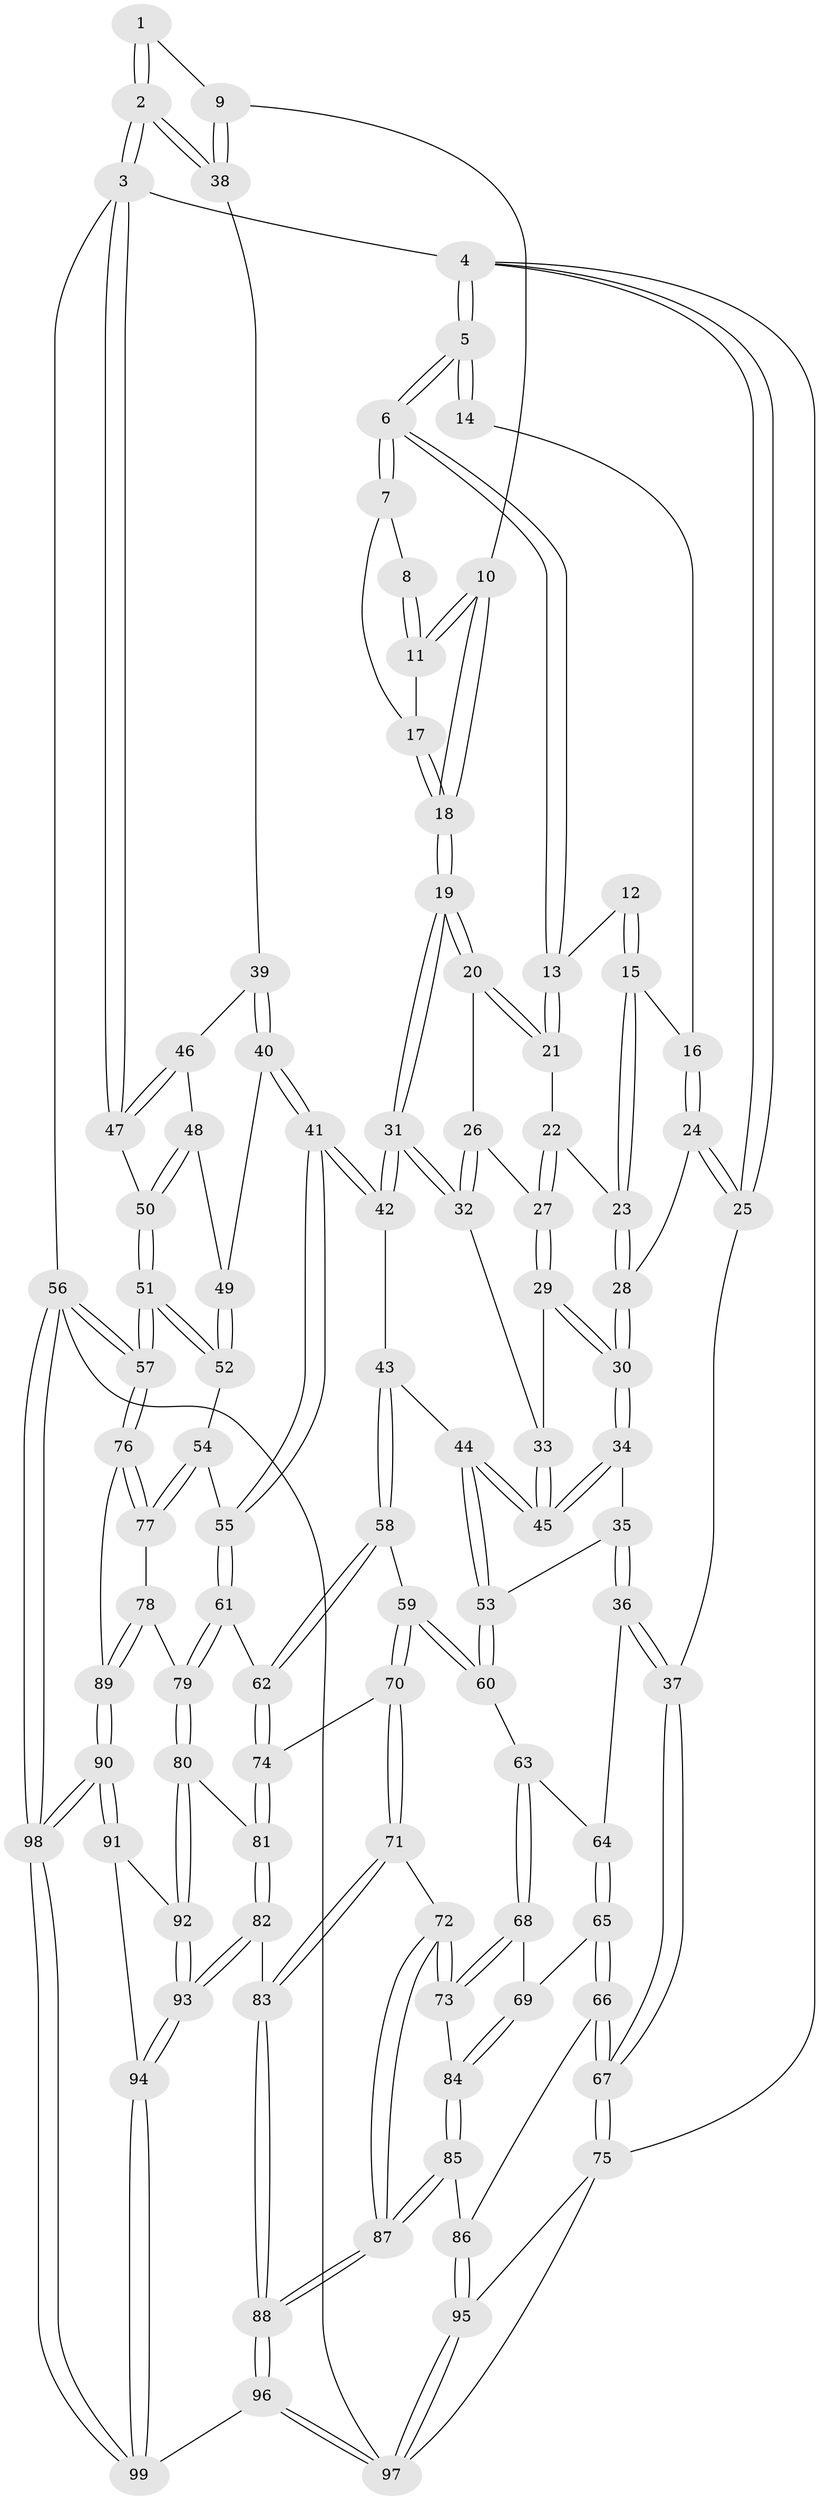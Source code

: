 // Generated by graph-tools (version 1.1) at 2025/03/03/09/25 03:03:22]
// undirected, 99 vertices, 244 edges
graph export_dot {
graph [start="1"]
  node [color=gray90,style=filled];
  1 [pos="+0.805326823632632+0"];
  2 [pos="+1+0"];
  3 [pos="+1+0"];
  4 [pos="+0+0"];
  5 [pos="+0+0"];
  6 [pos="+0.45009654495015766+0"];
  7 [pos="+0.4705596188717965+0"];
  8 [pos="+0.7264803748446412+0"];
  9 [pos="+0.778583021103119+0.16232877626711115"];
  10 [pos="+0.7365803656251377+0.16186360407827918"];
  11 [pos="+0.7119077295908829+0.07784667665328718"];
  12 [pos="+0.21341508205152143+0.015519601469190366"];
  13 [pos="+0.4455512333386804+0"];
  14 [pos="+0.07889433698449243+0"];
  15 [pos="+0.2540225871883279+0.0955633610275725"];
  16 [pos="+0.1348925086347756+0.05414231883598462"];
  17 [pos="+0.5519551675918117+0"];
  18 [pos="+0.6844015955183802+0.1806849575305427"];
  19 [pos="+0.6606159966162432+0.19688057091118866"];
  20 [pos="+0.5208557060058749+0.0892663167136176"];
  21 [pos="+0.43207921230256513+0"];
  22 [pos="+0.4107618677510567+0"];
  23 [pos="+0.26251097963952397+0.09924888799001098"];
  24 [pos="+0.10789124340967472+0.19585204801099163"];
  25 [pos="+0+0.36572805699555594"];
  26 [pos="+0.4915300738092262+0.19124128518232217"];
  27 [pos="+0.4071742175646363+0.17758947745577275"];
  28 [pos="+0.2539794377231257+0.1815932517568208"];
  29 [pos="+0.3280068197308315+0.283235061565789"];
  30 [pos="+0.32503329028665245+0.28522692322611964"];
  31 [pos="+0.6205605559506662+0.2587084634431539"];
  32 [pos="+0.5370508701856472+0.24407388729755697"];
  33 [pos="+0.48188079311920573+0.27349875236446747"];
  34 [pos="+0.3238929833894988+0.2897978580561527"];
  35 [pos="+0.28538070012213146+0.3366349924074709"];
  36 [pos="+0.07840436652831677+0.43948144520854965"];
  37 [pos="+0+0.39428220487603866"];
  38 [pos="+0.8053145871502281+0.17051157788839807"];
  39 [pos="+0.8330069859871333+0.2082968730732636"];
  40 [pos="+0.7550774710351301+0.4257627193582133"];
  41 [pos="+0.7217941005602442+0.46521280314930663"];
  42 [pos="+0.6340632285424977+0.42452263077600605"];
  43 [pos="+0.577303641090881+0.4462271010442413"];
  44 [pos="+0.5021362209933532+0.4343974686626811"];
  45 [pos="+0.4909938519439674+0.4211178918754115"];
  46 [pos="+0.8581516697572422+0.22221169866001914"];
  47 [pos="+1+0.038317031217398906"];
  48 [pos="+0.9312879449821414+0.30492261689503863"];
  49 [pos="+0.9149571351667544+0.35173103120706095"];
  50 [pos="+1+0.28970916024019355"];
  51 [pos="+1+0.5399824790155946"];
  52 [pos="+0.9787553853617801+0.5426749608935295"];
  53 [pos="+0.3775553116991603+0.5151068573817553"];
  54 [pos="+0.8867919084104937+0.5757048175058418"];
  55 [pos="+0.7942959847931611+0.5795158108905348"];
  56 [pos="+1+1"];
  57 [pos="+1+0.8583746030375407"];
  58 [pos="+0.5453345691045495+0.5491031072499852"];
  59 [pos="+0.42576107413975595+0.6129997743609397"];
  60 [pos="+0.35553545525720903+0.564946196826207"];
  61 [pos="+0.770574016364767+0.6257512776715161"];
  62 [pos="+0.5673214415685357+0.6405227938744953"];
  63 [pos="+0.35278829913494114+0.5660678009762921"];
  64 [pos="+0.14589906684663023+0.5143913818957788"];
  65 [pos="+0.18180873267971528+0.7152750479413359"];
  66 [pos="+0.11722463032966034+0.7507360055453848"];
  67 [pos="+0+0.7096734375807239"];
  68 [pos="+0.3429207994343954+0.5891715155638888"];
  69 [pos="+0.20670141241862566+0.7241921435403896"];
  70 [pos="+0.4718317348283191+0.7028059361565807"];
  71 [pos="+0.4047098432827333+0.7767160768987809"];
  72 [pos="+0.3790336385188747+0.7751585331856369"];
  73 [pos="+0.34235795250766987+0.7624156622569948"];
  74 [pos="+0.525962159166432+0.7033897343181058"];
  75 [pos="+0+0.8957722582447497"];
  76 [pos="+1+0.8239178866831333"];
  77 [pos="+0.9507063964656773+0.7490090884664706"];
  78 [pos="+0.8592565110281416+0.8085847193564375"];
  79 [pos="+0.7494357874884293+0.7443884146042099"];
  80 [pos="+0.7410483697074176+0.7530749614448042"];
  81 [pos="+0.601693956498841+0.782273286648366"];
  82 [pos="+0.5435167052796575+0.9027371916873141"];
  83 [pos="+0.4373270251377057+0.8341553023864742"];
  84 [pos="+0.2600193347775212+0.7686985080752456"];
  85 [pos="+0.2434646456635687+0.8816308518864333"];
  86 [pos="+0.12271153051332274+0.8883644564354791"];
  87 [pos="+0.29959468293691394+0.9657995999210507"];
  88 [pos="+0.3159100350036899+1"];
  89 [pos="+0.886760065340645+0.8590355090019415"];
  90 [pos="+0.841041407029115+1"];
  91 [pos="+0.7424533763017535+0.8436749596214543"];
  92 [pos="+0.7396144314926374+0.7747181491521921"];
  93 [pos="+0.5646300486917163+1"];
  94 [pos="+0.5649623982884328+1"];
  95 [pos="+0.1101523384108375+0.9032717277757217"];
  96 [pos="+0.33755280994125286+1"];
  97 [pos="+0.20215264761698126+1"];
  98 [pos="+0.8441633994860611+1"];
  99 [pos="+0.5677400140041278+1"];
  1 -- 2;
  1 -- 2;
  1 -- 9;
  2 -- 3;
  2 -- 3;
  2 -- 38;
  2 -- 38;
  3 -- 4;
  3 -- 47;
  3 -- 47;
  3 -- 56;
  4 -- 5;
  4 -- 5;
  4 -- 25;
  4 -- 25;
  4 -- 75;
  5 -- 6;
  5 -- 6;
  5 -- 14;
  5 -- 14;
  6 -- 7;
  6 -- 7;
  6 -- 13;
  6 -- 13;
  7 -- 8;
  7 -- 17;
  8 -- 11;
  8 -- 11;
  9 -- 10;
  9 -- 38;
  9 -- 38;
  10 -- 11;
  10 -- 11;
  10 -- 18;
  10 -- 18;
  11 -- 17;
  12 -- 13;
  12 -- 15;
  12 -- 15;
  13 -- 21;
  13 -- 21;
  14 -- 16;
  15 -- 16;
  15 -- 23;
  15 -- 23;
  16 -- 24;
  16 -- 24;
  17 -- 18;
  17 -- 18;
  18 -- 19;
  18 -- 19;
  19 -- 20;
  19 -- 20;
  19 -- 31;
  19 -- 31;
  20 -- 21;
  20 -- 21;
  20 -- 26;
  21 -- 22;
  22 -- 23;
  22 -- 27;
  22 -- 27;
  23 -- 28;
  23 -- 28;
  24 -- 25;
  24 -- 25;
  24 -- 28;
  25 -- 37;
  26 -- 27;
  26 -- 32;
  26 -- 32;
  27 -- 29;
  27 -- 29;
  28 -- 30;
  28 -- 30;
  29 -- 30;
  29 -- 30;
  29 -- 33;
  30 -- 34;
  30 -- 34;
  31 -- 32;
  31 -- 32;
  31 -- 42;
  31 -- 42;
  32 -- 33;
  33 -- 45;
  33 -- 45;
  34 -- 35;
  34 -- 45;
  34 -- 45;
  35 -- 36;
  35 -- 36;
  35 -- 53;
  36 -- 37;
  36 -- 37;
  36 -- 64;
  37 -- 67;
  37 -- 67;
  38 -- 39;
  39 -- 40;
  39 -- 40;
  39 -- 46;
  40 -- 41;
  40 -- 41;
  40 -- 49;
  41 -- 42;
  41 -- 42;
  41 -- 55;
  41 -- 55;
  42 -- 43;
  43 -- 44;
  43 -- 58;
  43 -- 58;
  44 -- 45;
  44 -- 45;
  44 -- 53;
  44 -- 53;
  46 -- 47;
  46 -- 47;
  46 -- 48;
  47 -- 50;
  48 -- 49;
  48 -- 50;
  48 -- 50;
  49 -- 52;
  49 -- 52;
  50 -- 51;
  50 -- 51;
  51 -- 52;
  51 -- 52;
  51 -- 57;
  51 -- 57;
  52 -- 54;
  53 -- 60;
  53 -- 60;
  54 -- 55;
  54 -- 77;
  54 -- 77;
  55 -- 61;
  55 -- 61;
  56 -- 57;
  56 -- 57;
  56 -- 98;
  56 -- 98;
  56 -- 97;
  57 -- 76;
  57 -- 76;
  58 -- 59;
  58 -- 62;
  58 -- 62;
  59 -- 60;
  59 -- 60;
  59 -- 70;
  59 -- 70;
  60 -- 63;
  61 -- 62;
  61 -- 79;
  61 -- 79;
  62 -- 74;
  62 -- 74;
  63 -- 64;
  63 -- 68;
  63 -- 68;
  64 -- 65;
  64 -- 65;
  65 -- 66;
  65 -- 66;
  65 -- 69;
  66 -- 67;
  66 -- 67;
  66 -- 86;
  67 -- 75;
  67 -- 75;
  68 -- 69;
  68 -- 73;
  68 -- 73;
  69 -- 84;
  69 -- 84;
  70 -- 71;
  70 -- 71;
  70 -- 74;
  71 -- 72;
  71 -- 83;
  71 -- 83;
  72 -- 73;
  72 -- 73;
  72 -- 87;
  72 -- 87;
  73 -- 84;
  74 -- 81;
  74 -- 81;
  75 -- 95;
  75 -- 97;
  76 -- 77;
  76 -- 77;
  76 -- 89;
  77 -- 78;
  78 -- 79;
  78 -- 89;
  78 -- 89;
  79 -- 80;
  79 -- 80;
  80 -- 81;
  80 -- 92;
  80 -- 92;
  81 -- 82;
  81 -- 82;
  82 -- 83;
  82 -- 93;
  82 -- 93;
  83 -- 88;
  83 -- 88;
  84 -- 85;
  84 -- 85;
  85 -- 86;
  85 -- 87;
  85 -- 87;
  86 -- 95;
  86 -- 95;
  87 -- 88;
  87 -- 88;
  88 -- 96;
  88 -- 96;
  89 -- 90;
  89 -- 90;
  90 -- 91;
  90 -- 91;
  90 -- 98;
  90 -- 98;
  91 -- 92;
  91 -- 94;
  92 -- 93;
  92 -- 93;
  93 -- 94;
  93 -- 94;
  94 -- 99;
  94 -- 99;
  95 -- 97;
  95 -- 97;
  96 -- 97;
  96 -- 97;
  96 -- 99;
  98 -- 99;
  98 -- 99;
}

